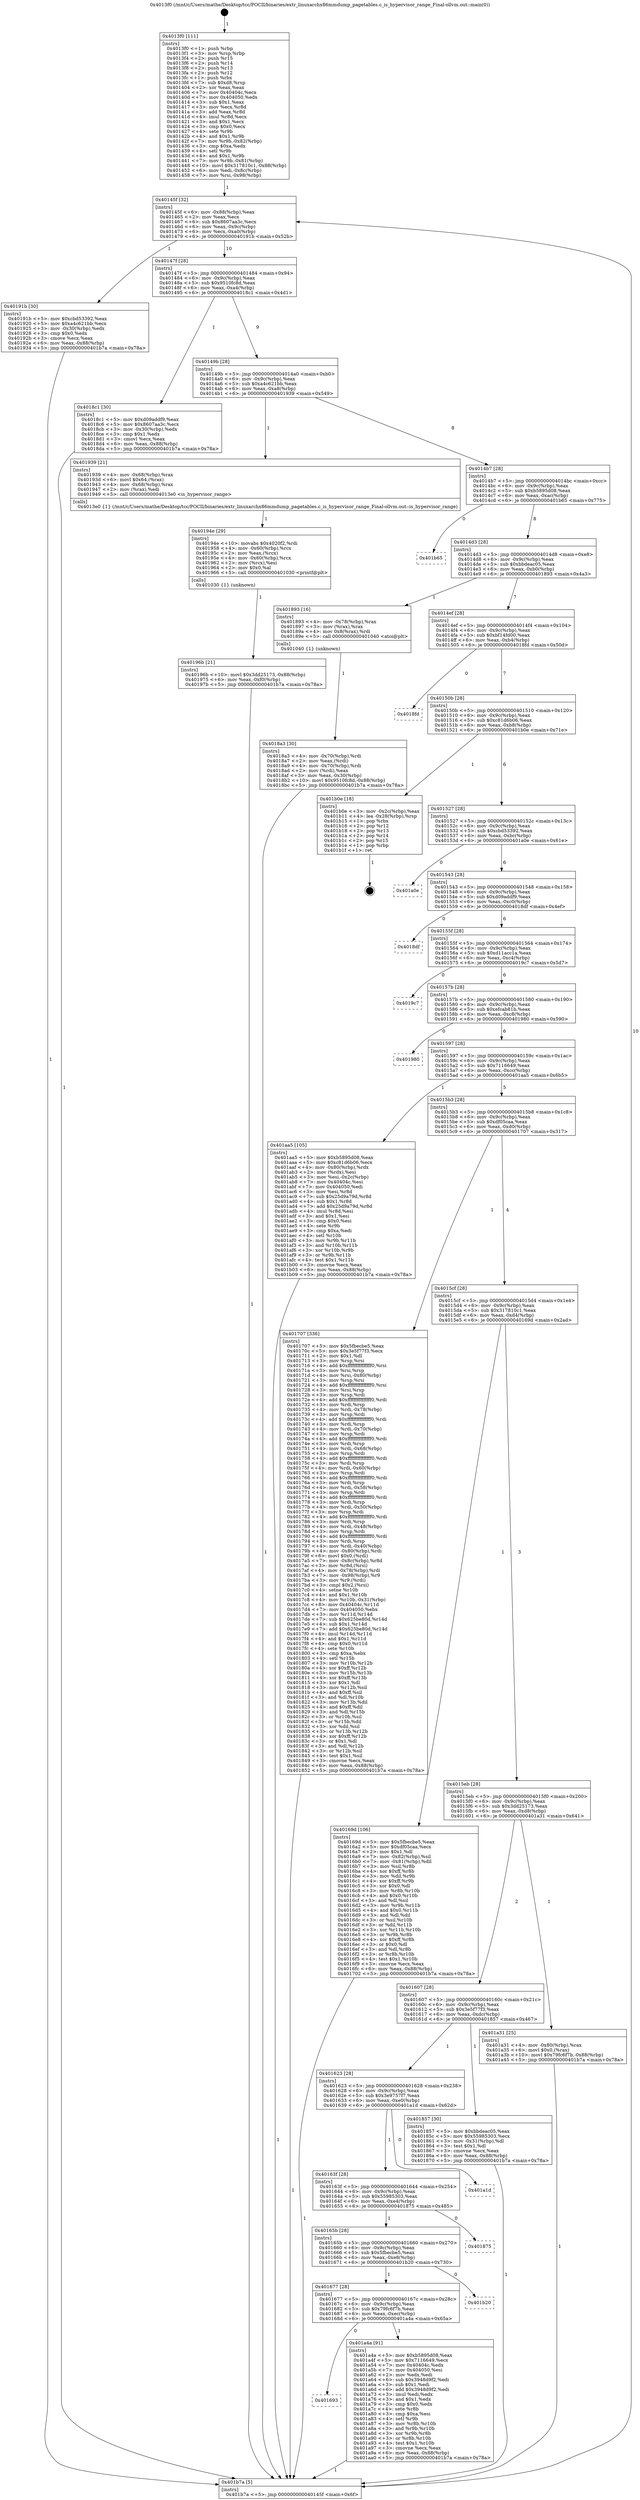digraph "0x4013f0" {
  label = "0x4013f0 (/mnt/c/Users/mathe/Desktop/tcc/POCII/binaries/extr_linuxarchx86mmdump_pagetables.c_is_hypervisor_range_Final-ollvm.out::main(0))"
  labelloc = "t"
  node[shape=record]

  Entry [label="",width=0.3,height=0.3,shape=circle,fillcolor=black,style=filled]
  "0x40145f" [label="{
     0x40145f [32]\l
     | [instrs]\l
     &nbsp;&nbsp;0x40145f \<+6\>: mov -0x88(%rbp),%eax\l
     &nbsp;&nbsp;0x401465 \<+2\>: mov %eax,%ecx\l
     &nbsp;&nbsp;0x401467 \<+6\>: sub $0x8607aa3c,%ecx\l
     &nbsp;&nbsp;0x40146d \<+6\>: mov %eax,-0x9c(%rbp)\l
     &nbsp;&nbsp;0x401473 \<+6\>: mov %ecx,-0xa0(%rbp)\l
     &nbsp;&nbsp;0x401479 \<+6\>: je 000000000040191b \<main+0x52b\>\l
  }"]
  "0x40191b" [label="{
     0x40191b [30]\l
     | [instrs]\l
     &nbsp;&nbsp;0x40191b \<+5\>: mov $0xcbd53392,%eax\l
     &nbsp;&nbsp;0x401920 \<+5\>: mov $0xa4c621bb,%ecx\l
     &nbsp;&nbsp;0x401925 \<+3\>: mov -0x30(%rbp),%edx\l
     &nbsp;&nbsp;0x401928 \<+3\>: cmp $0x0,%edx\l
     &nbsp;&nbsp;0x40192b \<+3\>: cmove %ecx,%eax\l
     &nbsp;&nbsp;0x40192e \<+6\>: mov %eax,-0x88(%rbp)\l
     &nbsp;&nbsp;0x401934 \<+5\>: jmp 0000000000401b7a \<main+0x78a\>\l
  }"]
  "0x40147f" [label="{
     0x40147f [28]\l
     | [instrs]\l
     &nbsp;&nbsp;0x40147f \<+5\>: jmp 0000000000401484 \<main+0x94\>\l
     &nbsp;&nbsp;0x401484 \<+6\>: mov -0x9c(%rbp),%eax\l
     &nbsp;&nbsp;0x40148a \<+5\>: sub $0x9510fc8d,%eax\l
     &nbsp;&nbsp;0x40148f \<+6\>: mov %eax,-0xa4(%rbp)\l
     &nbsp;&nbsp;0x401495 \<+6\>: je 00000000004018c1 \<main+0x4d1\>\l
  }"]
  Exit [label="",width=0.3,height=0.3,shape=circle,fillcolor=black,style=filled,peripheries=2]
  "0x4018c1" [label="{
     0x4018c1 [30]\l
     | [instrs]\l
     &nbsp;&nbsp;0x4018c1 \<+5\>: mov $0xd09addf9,%eax\l
     &nbsp;&nbsp;0x4018c6 \<+5\>: mov $0x8607aa3c,%ecx\l
     &nbsp;&nbsp;0x4018cb \<+3\>: mov -0x30(%rbp),%edx\l
     &nbsp;&nbsp;0x4018ce \<+3\>: cmp $0x1,%edx\l
     &nbsp;&nbsp;0x4018d1 \<+3\>: cmovl %ecx,%eax\l
     &nbsp;&nbsp;0x4018d4 \<+6\>: mov %eax,-0x88(%rbp)\l
     &nbsp;&nbsp;0x4018da \<+5\>: jmp 0000000000401b7a \<main+0x78a\>\l
  }"]
  "0x40149b" [label="{
     0x40149b [28]\l
     | [instrs]\l
     &nbsp;&nbsp;0x40149b \<+5\>: jmp 00000000004014a0 \<main+0xb0\>\l
     &nbsp;&nbsp;0x4014a0 \<+6\>: mov -0x9c(%rbp),%eax\l
     &nbsp;&nbsp;0x4014a6 \<+5\>: sub $0xa4c621bb,%eax\l
     &nbsp;&nbsp;0x4014ab \<+6\>: mov %eax,-0xa8(%rbp)\l
     &nbsp;&nbsp;0x4014b1 \<+6\>: je 0000000000401939 \<main+0x549\>\l
  }"]
  "0x401693" [label="{
     0x401693\l
  }", style=dashed]
  "0x401939" [label="{
     0x401939 [21]\l
     | [instrs]\l
     &nbsp;&nbsp;0x401939 \<+4\>: mov -0x68(%rbp),%rax\l
     &nbsp;&nbsp;0x40193d \<+6\>: movl $0x64,(%rax)\l
     &nbsp;&nbsp;0x401943 \<+4\>: mov -0x68(%rbp),%rax\l
     &nbsp;&nbsp;0x401947 \<+2\>: mov (%rax),%edi\l
     &nbsp;&nbsp;0x401949 \<+5\>: call 00000000004013e0 \<is_hypervisor_range\>\l
     | [calls]\l
     &nbsp;&nbsp;0x4013e0 \{1\} (/mnt/c/Users/mathe/Desktop/tcc/POCII/binaries/extr_linuxarchx86mmdump_pagetables.c_is_hypervisor_range_Final-ollvm.out::is_hypervisor_range)\l
  }"]
  "0x4014b7" [label="{
     0x4014b7 [28]\l
     | [instrs]\l
     &nbsp;&nbsp;0x4014b7 \<+5\>: jmp 00000000004014bc \<main+0xcc\>\l
     &nbsp;&nbsp;0x4014bc \<+6\>: mov -0x9c(%rbp),%eax\l
     &nbsp;&nbsp;0x4014c2 \<+5\>: sub $0xb5895d08,%eax\l
     &nbsp;&nbsp;0x4014c7 \<+6\>: mov %eax,-0xac(%rbp)\l
     &nbsp;&nbsp;0x4014cd \<+6\>: je 0000000000401b65 \<main+0x775\>\l
  }"]
  "0x401a4a" [label="{
     0x401a4a [91]\l
     | [instrs]\l
     &nbsp;&nbsp;0x401a4a \<+5\>: mov $0xb5895d08,%eax\l
     &nbsp;&nbsp;0x401a4f \<+5\>: mov $0x7116649,%ecx\l
     &nbsp;&nbsp;0x401a54 \<+7\>: mov 0x40404c,%edx\l
     &nbsp;&nbsp;0x401a5b \<+7\>: mov 0x404050,%esi\l
     &nbsp;&nbsp;0x401a62 \<+2\>: mov %edx,%edi\l
     &nbsp;&nbsp;0x401a64 \<+6\>: sub $0x3948d9f2,%edi\l
     &nbsp;&nbsp;0x401a6a \<+3\>: sub $0x1,%edi\l
     &nbsp;&nbsp;0x401a6d \<+6\>: add $0x3948d9f2,%edi\l
     &nbsp;&nbsp;0x401a73 \<+3\>: imul %edi,%edx\l
     &nbsp;&nbsp;0x401a76 \<+3\>: and $0x1,%edx\l
     &nbsp;&nbsp;0x401a79 \<+3\>: cmp $0x0,%edx\l
     &nbsp;&nbsp;0x401a7c \<+4\>: sete %r8b\l
     &nbsp;&nbsp;0x401a80 \<+3\>: cmp $0xa,%esi\l
     &nbsp;&nbsp;0x401a83 \<+4\>: setl %r9b\l
     &nbsp;&nbsp;0x401a87 \<+3\>: mov %r8b,%r10b\l
     &nbsp;&nbsp;0x401a8a \<+3\>: and %r9b,%r10b\l
     &nbsp;&nbsp;0x401a8d \<+3\>: xor %r9b,%r8b\l
     &nbsp;&nbsp;0x401a90 \<+3\>: or %r8b,%r10b\l
     &nbsp;&nbsp;0x401a93 \<+4\>: test $0x1,%r10b\l
     &nbsp;&nbsp;0x401a97 \<+3\>: cmovne %ecx,%eax\l
     &nbsp;&nbsp;0x401a9a \<+6\>: mov %eax,-0x88(%rbp)\l
     &nbsp;&nbsp;0x401aa0 \<+5\>: jmp 0000000000401b7a \<main+0x78a\>\l
  }"]
  "0x401b65" [label="{
     0x401b65\l
  }", style=dashed]
  "0x4014d3" [label="{
     0x4014d3 [28]\l
     | [instrs]\l
     &nbsp;&nbsp;0x4014d3 \<+5\>: jmp 00000000004014d8 \<main+0xe8\>\l
     &nbsp;&nbsp;0x4014d8 \<+6\>: mov -0x9c(%rbp),%eax\l
     &nbsp;&nbsp;0x4014de \<+5\>: sub $0xbbdeac05,%eax\l
     &nbsp;&nbsp;0x4014e3 \<+6\>: mov %eax,-0xb0(%rbp)\l
     &nbsp;&nbsp;0x4014e9 \<+6\>: je 0000000000401893 \<main+0x4a3\>\l
  }"]
  "0x401677" [label="{
     0x401677 [28]\l
     | [instrs]\l
     &nbsp;&nbsp;0x401677 \<+5\>: jmp 000000000040167c \<main+0x28c\>\l
     &nbsp;&nbsp;0x40167c \<+6\>: mov -0x9c(%rbp),%eax\l
     &nbsp;&nbsp;0x401682 \<+5\>: sub $0x79fc6f7b,%eax\l
     &nbsp;&nbsp;0x401687 \<+6\>: mov %eax,-0xec(%rbp)\l
     &nbsp;&nbsp;0x40168d \<+6\>: je 0000000000401a4a \<main+0x65a\>\l
  }"]
  "0x401893" [label="{
     0x401893 [16]\l
     | [instrs]\l
     &nbsp;&nbsp;0x401893 \<+4\>: mov -0x78(%rbp),%rax\l
     &nbsp;&nbsp;0x401897 \<+3\>: mov (%rax),%rax\l
     &nbsp;&nbsp;0x40189a \<+4\>: mov 0x8(%rax),%rdi\l
     &nbsp;&nbsp;0x40189e \<+5\>: call 0000000000401040 \<atoi@plt\>\l
     | [calls]\l
     &nbsp;&nbsp;0x401040 \{1\} (unknown)\l
  }"]
  "0x4014ef" [label="{
     0x4014ef [28]\l
     | [instrs]\l
     &nbsp;&nbsp;0x4014ef \<+5\>: jmp 00000000004014f4 \<main+0x104\>\l
     &nbsp;&nbsp;0x4014f4 \<+6\>: mov -0x9c(%rbp),%eax\l
     &nbsp;&nbsp;0x4014fa \<+5\>: sub $0xbf14fd00,%eax\l
     &nbsp;&nbsp;0x4014ff \<+6\>: mov %eax,-0xb4(%rbp)\l
     &nbsp;&nbsp;0x401505 \<+6\>: je 00000000004018fd \<main+0x50d\>\l
  }"]
  "0x401b20" [label="{
     0x401b20\l
  }", style=dashed]
  "0x4018fd" [label="{
     0x4018fd\l
  }", style=dashed]
  "0x40150b" [label="{
     0x40150b [28]\l
     | [instrs]\l
     &nbsp;&nbsp;0x40150b \<+5\>: jmp 0000000000401510 \<main+0x120\>\l
     &nbsp;&nbsp;0x401510 \<+6\>: mov -0x9c(%rbp),%eax\l
     &nbsp;&nbsp;0x401516 \<+5\>: sub $0xc81d6b06,%eax\l
     &nbsp;&nbsp;0x40151b \<+6\>: mov %eax,-0xb8(%rbp)\l
     &nbsp;&nbsp;0x401521 \<+6\>: je 0000000000401b0e \<main+0x71e\>\l
  }"]
  "0x40165b" [label="{
     0x40165b [28]\l
     | [instrs]\l
     &nbsp;&nbsp;0x40165b \<+5\>: jmp 0000000000401660 \<main+0x270\>\l
     &nbsp;&nbsp;0x401660 \<+6\>: mov -0x9c(%rbp),%eax\l
     &nbsp;&nbsp;0x401666 \<+5\>: sub $0x5fbecbe5,%eax\l
     &nbsp;&nbsp;0x40166b \<+6\>: mov %eax,-0xe8(%rbp)\l
     &nbsp;&nbsp;0x401671 \<+6\>: je 0000000000401b20 \<main+0x730\>\l
  }"]
  "0x401b0e" [label="{
     0x401b0e [18]\l
     | [instrs]\l
     &nbsp;&nbsp;0x401b0e \<+3\>: mov -0x2c(%rbp),%eax\l
     &nbsp;&nbsp;0x401b11 \<+4\>: lea -0x28(%rbp),%rsp\l
     &nbsp;&nbsp;0x401b15 \<+1\>: pop %rbx\l
     &nbsp;&nbsp;0x401b16 \<+2\>: pop %r12\l
     &nbsp;&nbsp;0x401b18 \<+2\>: pop %r13\l
     &nbsp;&nbsp;0x401b1a \<+2\>: pop %r14\l
     &nbsp;&nbsp;0x401b1c \<+2\>: pop %r15\l
     &nbsp;&nbsp;0x401b1e \<+1\>: pop %rbp\l
     &nbsp;&nbsp;0x401b1f \<+1\>: ret\l
  }"]
  "0x401527" [label="{
     0x401527 [28]\l
     | [instrs]\l
     &nbsp;&nbsp;0x401527 \<+5\>: jmp 000000000040152c \<main+0x13c\>\l
     &nbsp;&nbsp;0x40152c \<+6\>: mov -0x9c(%rbp),%eax\l
     &nbsp;&nbsp;0x401532 \<+5\>: sub $0xcbd53392,%eax\l
     &nbsp;&nbsp;0x401537 \<+6\>: mov %eax,-0xbc(%rbp)\l
     &nbsp;&nbsp;0x40153d \<+6\>: je 0000000000401a0e \<main+0x61e\>\l
  }"]
  "0x401875" [label="{
     0x401875\l
  }", style=dashed]
  "0x401a0e" [label="{
     0x401a0e\l
  }", style=dashed]
  "0x401543" [label="{
     0x401543 [28]\l
     | [instrs]\l
     &nbsp;&nbsp;0x401543 \<+5\>: jmp 0000000000401548 \<main+0x158\>\l
     &nbsp;&nbsp;0x401548 \<+6\>: mov -0x9c(%rbp),%eax\l
     &nbsp;&nbsp;0x40154e \<+5\>: sub $0xd09addf9,%eax\l
     &nbsp;&nbsp;0x401553 \<+6\>: mov %eax,-0xc0(%rbp)\l
     &nbsp;&nbsp;0x401559 \<+6\>: je 00000000004018df \<main+0x4ef\>\l
  }"]
  "0x40163f" [label="{
     0x40163f [28]\l
     | [instrs]\l
     &nbsp;&nbsp;0x40163f \<+5\>: jmp 0000000000401644 \<main+0x254\>\l
     &nbsp;&nbsp;0x401644 \<+6\>: mov -0x9c(%rbp),%eax\l
     &nbsp;&nbsp;0x40164a \<+5\>: sub $0x55985303,%eax\l
     &nbsp;&nbsp;0x40164f \<+6\>: mov %eax,-0xe4(%rbp)\l
     &nbsp;&nbsp;0x401655 \<+6\>: je 0000000000401875 \<main+0x485\>\l
  }"]
  "0x4018df" [label="{
     0x4018df\l
  }", style=dashed]
  "0x40155f" [label="{
     0x40155f [28]\l
     | [instrs]\l
     &nbsp;&nbsp;0x40155f \<+5\>: jmp 0000000000401564 \<main+0x174\>\l
     &nbsp;&nbsp;0x401564 \<+6\>: mov -0x9c(%rbp),%eax\l
     &nbsp;&nbsp;0x40156a \<+5\>: sub $0xd11acc1a,%eax\l
     &nbsp;&nbsp;0x40156f \<+6\>: mov %eax,-0xc4(%rbp)\l
     &nbsp;&nbsp;0x401575 \<+6\>: je 00000000004019c7 \<main+0x5d7\>\l
  }"]
  "0x401a1d" [label="{
     0x401a1d\l
  }", style=dashed]
  "0x4019c7" [label="{
     0x4019c7\l
  }", style=dashed]
  "0x40157b" [label="{
     0x40157b [28]\l
     | [instrs]\l
     &nbsp;&nbsp;0x40157b \<+5\>: jmp 0000000000401580 \<main+0x190\>\l
     &nbsp;&nbsp;0x401580 \<+6\>: mov -0x9c(%rbp),%eax\l
     &nbsp;&nbsp;0x401586 \<+5\>: sub $0xefcab81b,%eax\l
     &nbsp;&nbsp;0x40158b \<+6\>: mov %eax,-0xc8(%rbp)\l
     &nbsp;&nbsp;0x401591 \<+6\>: je 0000000000401980 \<main+0x590\>\l
  }"]
  "0x40196b" [label="{
     0x40196b [21]\l
     | [instrs]\l
     &nbsp;&nbsp;0x40196b \<+10\>: movl $0x3dd25173,-0x88(%rbp)\l
     &nbsp;&nbsp;0x401975 \<+6\>: mov %eax,-0xf0(%rbp)\l
     &nbsp;&nbsp;0x40197b \<+5\>: jmp 0000000000401b7a \<main+0x78a\>\l
  }"]
  "0x401980" [label="{
     0x401980\l
  }", style=dashed]
  "0x401597" [label="{
     0x401597 [28]\l
     | [instrs]\l
     &nbsp;&nbsp;0x401597 \<+5\>: jmp 000000000040159c \<main+0x1ac\>\l
     &nbsp;&nbsp;0x40159c \<+6\>: mov -0x9c(%rbp),%eax\l
     &nbsp;&nbsp;0x4015a2 \<+5\>: sub $0x7116649,%eax\l
     &nbsp;&nbsp;0x4015a7 \<+6\>: mov %eax,-0xcc(%rbp)\l
     &nbsp;&nbsp;0x4015ad \<+6\>: je 0000000000401aa5 \<main+0x6b5\>\l
  }"]
  "0x40194e" [label="{
     0x40194e [29]\l
     | [instrs]\l
     &nbsp;&nbsp;0x40194e \<+10\>: movabs $0x4020f2,%rdi\l
     &nbsp;&nbsp;0x401958 \<+4\>: mov -0x60(%rbp),%rcx\l
     &nbsp;&nbsp;0x40195c \<+2\>: mov %eax,(%rcx)\l
     &nbsp;&nbsp;0x40195e \<+4\>: mov -0x60(%rbp),%rcx\l
     &nbsp;&nbsp;0x401962 \<+2\>: mov (%rcx),%esi\l
     &nbsp;&nbsp;0x401964 \<+2\>: mov $0x0,%al\l
     &nbsp;&nbsp;0x401966 \<+5\>: call 0000000000401030 \<printf@plt\>\l
     | [calls]\l
     &nbsp;&nbsp;0x401030 \{1\} (unknown)\l
  }"]
  "0x401aa5" [label="{
     0x401aa5 [105]\l
     | [instrs]\l
     &nbsp;&nbsp;0x401aa5 \<+5\>: mov $0xb5895d08,%eax\l
     &nbsp;&nbsp;0x401aaa \<+5\>: mov $0xc81d6b06,%ecx\l
     &nbsp;&nbsp;0x401aaf \<+4\>: mov -0x80(%rbp),%rdx\l
     &nbsp;&nbsp;0x401ab3 \<+2\>: mov (%rdx),%esi\l
     &nbsp;&nbsp;0x401ab5 \<+3\>: mov %esi,-0x2c(%rbp)\l
     &nbsp;&nbsp;0x401ab8 \<+7\>: mov 0x40404c,%esi\l
     &nbsp;&nbsp;0x401abf \<+7\>: mov 0x404050,%edi\l
     &nbsp;&nbsp;0x401ac6 \<+3\>: mov %esi,%r8d\l
     &nbsp;&nbsp;0x401ac9 \<+7\>: sub $0x25d9a79d,%r8d\l
     &nbsp;&nbsp;0x401ad0 \<+4\>: sub $0x1,%r8d\l
     &nbsp;&nbsp;0x401ad4 \<+7\>: add $0x25d9a79d,%r8d\l
     &nbsp;&nbsp;0x401adb \<+4\>: imul %r8d,%esi\l
     &nbsp;&nbsp;0x401adf \<+3\>: and $0x1,%esi\l
     &nbsp;&nbsp;0x401ae2 \<+3\>: cmp $0x0,%esi\l
     &nbsp;&nbsp;0x401ae5 \<+4\>: sete %r9b\l
     &nbsp;&nbsp;0x401ae9 \<+3\>: cmp $0xa,%edi\l
     &nbsp;&nbsp;0x401aec \<+4\>: setl %r10b\l
     &nbsp;&nbsp;0x401af0 \<+3\>: mov %r9b,%r11b\l
     &nbsp;&nbsp;0x401af3 \<+3\>: and %r10b,%r11b\l
     &nbsp;&nbsp;0x401af6 \<+3\>: xor %r10b,%r9b\l
     &nbsp;&nbsp;0x401af9 \<+3\>: or %r9b,%r11b\l
     &nbsp;&nbsp;0x401afc \<+4\>: test $0x1,%r11b\l
     &nbsp;&nbsp;0x401b00 \<+3\>: cmovne %ecx,%eax\l
     &nbsp;&nbsp;0x401b03 \<+6\>: mov %eax,-0x88(%rbp)\l
     &nbsp;&nbsp;0x401b09 \<+5\>: jmp 0000000000401b7a \<main+0x78a\>\l
  }"]
  "0x4015b3" [label="{
     0x4015b3 [28]\l
     | [instrs]\l
     &nbsp;&nbsp;0x4015b3 \<+5\>: jmp 00000000004015b8 \<main+0x1c8\>\l
     &nbsp;&nbsp;0x4015b8 \<+6\>: mov -0x9c(%rbp),%eax\l
     &nbsp;&nbsp;0x4015be \<+5\>: sub $0xdf05caa,%eax\l
     &nbsp;&nbsp;0x4015c3 \<+6\>: mov %eax,-0xd0(%rbp)\l
     &nbsp;&nbsp;0x4015c9 \<+6\>: je 0000000000401707 \<main+0x317\>\l
  }"]
  "0x4018a3" [label="{
     0x4018a3 [30]\l
     | [instrs]\l
     &nbsp;&nbsp;0x4018a3 \<+4\>: mov -0x70(%rbp),%rdi\l
     &nbsp;&nbsp;0x4018a7 \<+2\>: mov %eax,(%rdi)\l
     &nbsp;&nbsp;0x4018a9 \<+4\>: mov -0x70(%rbp),%rdi\l
     &nbsp;&nbsp;0x4018ad \<+2\>: mov (%rdi),%eax\l
     &nbsp;&nbsp;0x4018af \<+3\>: mov %eax,-0x30(%rbp)\l
     &nbsp;&nbsp;0x4018b2 \<+10\>: movl $0x9510fc8d,-0x88(%rbp)\l
     &nbsp;&nbsp;0x4018bc \<+5\>: jmp 0000000000401b7a \<main+0x78a\>\l
  }"]
  "0x401707" [label="{
     0x401707 [336]\l
     | [instrs]\l
     &nbsp;&nbsp;0x401707 \<+5\>: mov $0x5fbecbe5,%eax\l
     &nbsp;&nbsp;0x40170c \<+5\>: mov $0x3e5f77f3,%ecx\l
     &nbsp;&nbsp;0x401711 \<+2\>: mov $0x1,%dl\l
     &nbsp;&nbsp;0x401713 \<+3\>: mov %rsp,%rsi\l
     &nbsp;&nbsp;0x401716 \<+4\>: add $0xfffffffffffffff0,%rsi\l
     &nbsp;&nbsp;0x40171a \<+3\>: mov %rsi,%rsp\l
     &nbsp;&nbsp;0x40171d \<+4\>: mov %rsi,-0x80(%rbp)\l
     &nbsp;&nbsp;0x401721 \<+3\>: mov %rsp,%rsi\l
     &nbsp;&nbsp;0x401724 \<+4\>: add $0xfffffffffffffff0,%rsi\l
     &nbsp;&nbsp;0x401728 \<+3\>: mov %rsi,%rsp\l
     &nbsp;&nbsp;0x40172b \<+3\>: mov %rsp,%rdi\l
     &nbsp;&nbsp;0x40172e \<+4\>: add $0xfffffffffffffff0,%rdi\l
     &nbsp;&nbsp;0x401732 \<+3\>: mov %rdi,%rsp\l
     &nbsp;&nbsp;0x401735 \<+4\>: mov %rdi,-0x78(%rbp)\l
     &nbsp;&nbsp;0x401739 \<+3\>: mov %rsp,%rdi\l
     &nbsp;&nbsp;0x40173c \<+4\>: add $0xfffffffffffffff0,%rdi\l
     &nbsp;&nbsp;0x401740 \<+3\>: mov %rdi,%rsp\l
     &nbsp;&nbsp;0x401743 \<+4\>: mov %rdi,-0x70(%rbp)\l
     &nbsp;&nbsp;0x401747 \<+3\>: mov %rsp,%rdi\l
     &nbsp;&nbsp;0x40174a \<+4\>: add $0xfffffffffffffff0,%rdi\l
     &nbsp;&nbsp;0x40174e \<+3\>: mov %rdi,%rsp\l
     &nbsp;&nbsp;0x401751 \<+4\>: mov %rdi,-0x68(%rbp)\l
     &nbsp;&nbsp;0x401755 \<+3\>: mov %rsp,%rdi\l
     &nbsp;&nbsp;0x401758 \<+4\>: add $0xfffffffffffffff0,%rdi\l
     &nbsp;&nbsp;0x40175c \<+3\>: mov %rdi,%rsp\l
     &nbsp;&nbsp;0x40175f \<+4\>: mov %rdi,-0x60(%rbp)\l
     &nbsp;&nbsp;0x401763 \<+3\>: mov %rsp,%rdi\l
     &nbsp;&nbsp;0x401766 \<+4\>: add $0xfffffffffffffff0,%rdi\l
     &nbsp;&nbsp;0x40176a \<+3\>: mov %rdi,%rsp\l
     &nbsp;&nbsp;0x40176d \<+4\>: mov %rdi,-0x58(%rbp)\l
     &nbsp;&nbsp;0x401771 \<+3\>: mov %rsp,%rdi\l
     &nbsp;&nbsp;0x401774 \<+4\>: add $0xfffffffffffffff0,%rdi\l
     &nbsp;&nbsp;0x401778 \<+3\>: mov %rdi,%rsp\l
     &nbsp;&nbsp;0x40177b \<+4\>: mov %rdi,-0x50(%rbp)\l
     &nbsp;&nbsp;0x40177f \<+3\>: mov %rsp,%rdi\l
     &nbsp;&nbsp;0x401782 \<+4\>: add $0xfffffffffffffff0,%rdi\l
     &nbsp;&nbsp;0x401786 \<+3\>: mov %rdi,%rsp\l
     &nbsp;&nbsp;0x401789 \<+4\>: mov %rdi,-0x48(%rbp)\l
     &nbsp;&nbsp;0x40178d \<+3\>: mov %rsp,%rdi\l
     &nbsp;&nbsp;0x401790 \<+4\>: add $0xfffffffffffffff0,%rdi\l
     &nbsp;&nbsp;0x401794 \<+3\>: mov %rdi,%rsp\l
     &nbsp;&nbsp;0x401797 \<+4\>: mov %rdi,-0x40(%rbp)\l
     &nbsp;&nbsp;0x40179b \<+4\>: mov -0x80(%rbp),%rdi\l
     &nbsp;&nbsp;0x40179f \<+6\>: movl $0x0,(%rdi)\l
     &nbsp;&nbsp;0x4017a5 \<+7\>: mov -0x8c(%rbp),%r8d\l
     &nbsp;&nbsp;0x4017ac \<+3\>: mov %r8d,(%rsi)\l
     &nbsp;&nbsp;0x4017af \<+4\>: mov -0x78(%rbp),%rdi\l
     &nbsp;&nbsp;0x4017b3 \<+7\>: mov -0x98(%rbp),%r9\l
     &nbsp;&nbsp;0x4017ba \<+3\>: mov %r9,(%rdi)\l
     &nbsp;&nbsp;0x4017bd \<+3\>: cmpl $0x2,(%rsi)\l
     &nbsp;&nbsp;0x4017c0 \<+4\>: setne %r10b\l
     &nbsp;&nbsp;0x4017c4 \<+4\>: and $0x1,%r10b\l
     &nbsp;&nbsp;0x4017c8 \<+4\>: mov %r10b,-0x31(%rbp)\l
     &nbsp;&nbsp;0x4017cc \<+8\>: mov 0x40404c,%r11d\l
     &nbsp;&nbsp;0x4017d4 \<+7\>: mov 0x404050,%ebx\l
     &nbsp;&nbsp;0x4017db \<+3\>: mov %r11d,%r14d\l
     &nbsp;&nbsp;0x4017de \<+7\>: sub $0x625be80d,%r14d\l
     &nbsp;&nbsp;0x4017e5 \<+4\>: sub $0x1,%r14d\l
     &nbsp;&nbsp;0x4017e9 \<+7\>: add $0x625be80d,%r14d\l
     &nbsp;&nbsp;0x4017f0 \<+4\>: imul %r14d,%r11d\l
     &nbsp;&nbsp;0x4017f4 \<+4\>: and $0x1,%r11d\l
     &nbsp;&nbsp;0x4017f8 \<+4\>: cmp $0x0,%r11d\l
     &nbsp;&nbsp;0x4017fc \<+4\>: sete %r10b\l
     &nbsp;&nbsp;0x401800 \<+3\>: cmp $0xa,%ebx\l
     &nbsp;&nbsp;0x401803 \<+4\>: setl %r15b\l
     &nbsp;&nbsp;0x401807 \<+3\>: mov %r10b,%r12b\l
     &nbsp;&nbsp;0x40180a \<+4\>: xor $0xff,%r12b\l
     &nbsp;&nbsp;0x40180e \<+3\>: mov %r15b,%r13b\l
     &nbsp;&nbsp;0x401811 \<+4\>: xor $0xff,%r13b\l
     &nbsp;&nbsp;0x401815 \<+3\>: xor $0x1,%dl\l
     &nbsp;&nbsp;0x401818 \<+3\>: mov %r12b,%sil\l
     &nbsp;&nbsp;0x40181b \<+4\>: and $0xff,%sil\l
     &nbsp;&nbsp;0x40181f \<+3\>: and %dl,%r10b\l
     &nbsp;&nbsp;0x401822 \<+3\>: mov %r13b,%dil\l
     &nbsp;&nbsp;0x401825 \<+4\>: and $0xff,%dil\l
     &nbsp;&nbsp;0x401829 \<+3\>: and %dl,%r15b\l
     &nbsp;&nbsp;0x40182c \<+3\>: or %r10b,%sil\l
     &nbsp;&nbsp;0x40182f \<+3\>: or %r15b,%dil\l
     &nbsp;&nbsp;0x401832 \<+3\>: xor %dil,%sil\l
     &nbsp;&nbsp;0x401835 \<+3\>: or %r13b,%r12b\l
     &nbsp;&nbsp;0x401838 \<+4\>: xor $0xff,%r12b\l
     &nbsp;&nbsp;0x40183c \<+3\>: or $0x1,%dl\l
     &nbsp;&nbsp;0x40183f \<+3\>: and %dl,%r12b\l
     &nbsp;&nbsp;0x401842 \<+3\>: or %r12b,%sil\l
     &nbsp;&nbsp;0x401845 \<+4\>: test $0x1,%sil\l
     &nbsp;&nbsp;0x401849 \<+3\>: cmovne %ecx,%eax\l
     &nbsp;&nbsp;0x40184c \<+6\>: mov %eax,-0x88(%rbp)\l
     &nbsp;&nbsp;0x401852 \<+5\>: jmp 0000000000401b7a \<main+0x78a\>\l
  }"]
  "0x4015cf" [label="{
     0x4015cf [28]\l
     | [instrs]\l
     &nbsp;&nbsp;0x4015cf \<+5\>: jmp 00000000004015d4 \<main+0x1e4\>\l
     &nbsp;&nbsp;0x4015d4 \<+6\>: mov -0x9c(%rbp),%eax\l
     &nbsp;&nbsp;0x4015da \<+5\>: sub $0x317810c1,%eax\l
     &nbsp;&nbsp;0x4015df \<+6\>: mov %eax,-0xd4(%rbp)\l
     &nbsp;&nbsp;0x4015e5 \<+6\>: je 000000000040169d \<main+0x2ad\>\l
  }"]
  "0x401623" [label="{
     0x401623 [28]\l
     | [instrs]\l
     &nbsp;&nbsp;0x401623 \<+5\>: jmp 0000000000401628 \<main+0x238\>\l
     &nbsp;&nbsp;0x401628 \<+6\>: mov -0x9c(%rbp),%eax\l
     &nbsp;&nbsp;0x40162e \<+5\>: sub $0x3e9757f7,%eax\l
     &nbsp;&nbsp;0x401633 \<+6\>: mov %eax,-0xe0(%rbp)\l
     &nbsp;&nbsp;0x401639 \<+6\>: je 0000000000401a1d \<main+0x62d\>\l
  }"]
  "0x40169d" [label="{
     0x40169d [106]\l
     | [instrs]\l
     &nbsp;&nbsp;0x40169d \<+5\>: mov $0x5fbecbe5,%eax\l
     &nbsp;&nbsp;0x4016a2 \<+5\>: mov $0xdf05caa,%ecx\l
     &nbsp;&nbsp;0x4016a7 \<+2\>: mov $0x1,%dl\l
     &nbsp;&nbsp;0x4016a9 \<+7\>: mov -0x82(%rbp),%sil\l
     &nbsp;&nbsp;0x4016b0 \<+7\>: mov -0x81(%rbp),%dil\l
     &nbsp;&nbsp;0x4016b7 \<+3\>: mov %sil,%r8b\l
     &nbsp;&nbsp;0x4016ba \<+4\>: xor $0xff,%r8b\l
     &nbsp;&nbsp;0x4016be \<+3\>: mov %dil,%r9b\l
     &nbsp;&nbsp;0x4016c1 \<+4\>: xor $0xff,%r9b\l
     &nbsp;&nbsp;0x4016c5 \<+3\>: xor $0x0,%dl\l
     &nbsp;&nbsp;0x4016c8 \<+3\>: mov %r8b,%r10b\l
     &nbsp;&nbsp;0x4016cb \<+4\>: and $0x0,%r10b\l
     &nbsp;&nbsp;0x4016cf \<+3\>: and %dl,%sil\l
     &nbsp;&nbsp;0x4016d2 \<+3\>: mov %r9b,%r11b\l
     &nbsp;&nbsp;0x4016d5 \<+4\>: and $0x0,%r11b\l
     &nbsp;&nbsp;0x4016d9 \<+3\>: and %dl,%dil\l
     &nbsp;&nbsp;0x4016dc \<+3\>: or %sil,%r10b\l
     &nbsp;&nbsp;0x4016df \<+3\>: or %dil,%r11b\l
     &nbsp;&nbsp;0x4016e2 \<+3\>: xor %r11b,%r10b\l
     &nbsp;&nbsp;0x4016e5 \<+3\>: or %r9b,%r8b\l
     &nbsp;&nbsp;0x4016e8 \<+4\>: xor $0xff,%r8b\l
     &nbsp;&nbsp;0x4016ec \<+3\>: or $0x0,%dl\l
     &nbsp;&nbsp;0x4016ef \<+3\>: and %dl,%r8b\l
     &nbsp;&nbsp;0x4016f2 \<+3\>: or %r8b,%r10b\l
     &nbsp;&nbsp;0x4016f5 \<+4\>: test $0x1,%r10b\l
     &nbsp;&nbsp;0x4016f9 \<+3\>: cmovne %ecx,%eax\l
     &nbsp;&nbsp;0x4016fc \<+6\>: mov %eax,-0x88(%rbp)\l
     &nbsp;&nbsp;0x401702 \<+5\>: jmp 0000000000401b7a \<main+0x78a\>\l
  }"]
  "0x4015eb" [label="{
     0x4015eb [28]\l
     | [instrs]\l
     &nbsp;&nbsp;0x4015eb \<+5\>: jmp 00000000004015f0 \<main+0x200\>\l
     &nbsp;&nbsp;0x4015f0 \<+6\>: mov -0x9c(%rbp),%eax\l
     &nbsp;&nbsp;0x4015f6 \<+5\>: sub $0x3dd25173,%eax\l
     &nbsp;&nbsp;0x4015fb \<+6\>: mov %eax,-0xd8(%rbp)\l
     &nbsp;&nbsp;0x401601 \<+6\>: je 0000000000401a31 \<main+0x641\>\l
  }"]
  "0x401b7a" [label="{
     0x401b7a [5]\l
     | [instrs]\l
     &nbsp;&nbsp;0x401b7a \<+5\>: jmp 000000000040145f \<main+0x6f\>\l
  }"]
  "0x4013f0" [label="{
     0x4013f0 [111]\l
     | [instrs]\l
     &nbsp;&nbsp;0x4013f0 \<+1\>: push %rbp\l
     &nbsp;&nbsp;0x4013f1 \<+3\>: mov %rsp,%rbp\l
     &nbsp;&nbsp;0x4013f4 \<+2\>: push %r15\l
     &nbsp;&nbsp;0x4013f6 \<+2\>: push %r14\l
     &nbsp;&nbsp;0x4013f8 \<+2\>: push %r13\l
     &nbsp;&nbsp;0x4013fa \<+2\>: push %r12\l
     &nbsp;&nbsp;0x4013fc \<+1\>: push %rbx\l
     &nbsp;&nbsp;0x4013fd \<+7\>: sub $0xd8,%rsp\l
     &nbsp;&nbsp;0x401404 \<+2\>: xor %eax,%eax\l
     &nbsp;&nbsp;0x401406 \<+7\>: mov 0x40404c,%ecx\l
     &nbsp;&nbsp;0x40140d \<+7\>: mov 0x404050,%edx\l
     &nbsp;&nbsp;0x401414 \<+3\>: sub $0x1,%eax\l
     &nbsp;&nbsp;0x401417 \<+3\>: mov %ecx,%r8d\l
     &nbsp;&nbsp;0x40141a \<+3\>: add %eax,%r8d\l
     &nbsp;&nbsp;0x40141d \<+4\>: imul %r8d,%ecx\l
     &nbsp;&nbsp;0x401421 \<+3\>: and $0x1,%ecx\l
     &nbsp;&nbsp;0x401424 \<+3\>: cmp $0x0,%ecx\l
     &nbsp;&nbsp;0x401427 \<+4\>: sete %r9b\l
     &nbsp;&nbsp;0x40142b \<+4\>: and $0x1,%r9b\l
     &nbsp;&nbsp;0x40142f \<+7\>: mov %r9b,-0x82(%rbp)\l
     &nbsp;&nbsp;0x401436 \<+3\>: cmp $0xa,%edx\l
     &nbsp;&nbsp;0x401439 \<+4\>: setl %r9b\l
     &nbsp;&nbsp;0x40143d \<+4\>: and $0x1,%r9b\l
     &nbsp;&nbsp;0x401441 \<+7\>: mov %r9b,-0x81(%rbp)\l
     &nbsp;&nbsp;0x401448 \<+10\>: movl $0x317810c1,-0x88(%rbp)\l
     &nbsp;&nbsp;0x401452 \<+6\>: mov %edi,-0x8c(%rbp)\l
     &nbsp;&nbsp;0x401458 \<+7\>: mov %rsi,-0x98(%rbp)\l
  }"]
  "0x401857" [label="{
     0x401857 [30]\l
     | [instrs]\l
     &nbsp;&nbsp;0x401857 \<+5\>: mov $0xbbdeac05,%eax\l
     &nbsp;&nbsp;0x40185c \<+5\>: mov $0x55985303,%ecx\l
     &nbsp;&nbsp;0x401861 \<+3\>: mov -0x31(%rbp),%dl\l
     &nbsp;&nbsp;0x401864 \<+3\>: test $0x1,%dl\l
     &nbsp;&nbsp;0x401867 \<+3\>: cmovne %ecx,%eax\l
     &nbsp;&nbsp;0x40186a \<+6\>: mov %eax,-0x88(%rbp)\l
     &nbsp;&nbsp;0x401870 \<+5\>: jmp 0000000000401b7a \<main+0x78a\>\l
  }"]
  "0x401607" [label="{
     0x401607 [28]\l
     | [instrs]\l
     &nbsp;&nbsp;0x401607 \<+5\>: jmp 000000000040160c \<main+0x21c\>\l
     &nbsp;&nbsp;0x40160c \<+6\>: mov -0x9c(%rbp),%eax\l
     &nbsp;&nbsp;0x401612 \<+5\>: sub $0x3e5f77f3,%eax\l
     &nbsp;&nbsp;0x401617 \<+6\>: mov %eax,-0xdc(%rbp)\l
     &nbsp;&nbsp;0x40161d \<+6\>: je 0000000000401857 \<main+0x467\>\l
  }"]
  "0x401a31" [label="{
     0x401a31 [25]\l
     | [instrs]\l
     &nbsp;&nbsp;0x401a31 \<+4\>: mov -0x80(%rbp),%rax\l
     &nbsp;&nbsp;0x401a35 \<+6\>: movl $0x0,(%rax)\l
     &nbsp;&nbsp;0x401a3b \<+10\>: movl $0x79fc6f7b,-0x88(%rbp)\l
     &nbsp;&nbsp;0x401a45 \<+5\>: jmp 0000000000401b7a \<main+0x78a\>\l
  }"]
  Entry -> "0x4013f0" [label=" 1"]
  "0x40145f" -> "0x40191b" [label=" 1"]
  "0x40145f" -> "0x40147f" [label=" 10"]
  "0x401b0e" -> Exit [label=" 1"]
  "0x40147f" -> "0x4018c1" [label=" 1"]
  "0x40147f" -> "0x40149b" [label=" 9"]
  "0x401aa5" -> "0x401b7a" [label=" 1"]
  "0x40149b" -> "0x401939" [label=" 1"]
  "0x40149b" -> "0x4014b7" [label=" 8"]
  "0x401a4a" -> "0x401b7a" [label=" 1"]
  "0x4014b7" -> "0x401b65" [label=" 0"]
  "0x4014b7" -> "0x4014d3" [label=" 8"]
  "0x401677" -> "0x401693" [label=" 0"]
  "0x4014d3" -> "0x401893" [label=" 1"]
  "0x4014d3" -> "0x4014ef" [label=" 7"]
  "0x401677" -> "0x401a4a" [label=" 1"]
  "0x4014ef" -> "0x4018fd" [label=" 0"]
  "0x4014ef" -> "0x40150b" [label=" 7"]
  "0x40165b" -> "0x401677" [label=" 1"]
  "0x40150b" -> "0x401b0e" [label=" 1"]
  "0x40150b" -> "0x401527" [label=" 6"]
  "0x40165b" -> "0x401b20" [label=" 0"]
  "0x401527" -> "0x401a0e" [label=" 0"]
  "0x401527" -> "0x401543" [label=" 6"]
  "0x40163f" -> "0x40165b" [label=" 1"]
  "0x401543" -> "0x4018df" [label=" 0"]
  "0x401543" -> "0x40155f" [label=" 6"]
  "0x40163f" -> "0x401875" [label=" 0"]
  "0x40155f" -> "0x4019c7" [label=" 0"]
  "0x40155f" -> "0x40157b" [label=" 6"]
  "0x401623" -> "0x40163f" [label=" 1"]
  "0x40157b" -> "0x401980" [label=" 0"]
  "0x40157b" -> "0x401597" [label=" 6"]
  "0x401623" -> "0x401a1d" [label=" 0"]
  "0x401597" -> "0x401aa5" [label=" 1"]
  "0x401597" -> "0x4015b3" [label=" 5"]
  "0x401a31" -> "0x401b7a" [label=" 1"]
  "0x4015b3" -> "0x401707" [label=" 1"]
  "0x4015b3" -> "0x4015cf" [label=" 4"]
  "0x40196b" -> "0x401b7a" [label=" 1"]
  "0x4015cf" -> "0x40169d" [label=" 1"]
  "0x4015cf" -> "0x4015eb" [label=" 3"]
  "0x40169d" -> "0x401b7a" [label=" 1"]
  "0x4013f0" -> "0x40145f" [label=" 1"]
  "0x401b7a" -> "0x40145f" [label=" 10"]
  "0x40194e" -> "0x40196b" [label=" 1"]
  "0x401707" -> "0x401b7a" [label=" 1"]
  "0x401939" -> "0x40194e" [label=" 1"]
  "0x4015eb" -> "0x401a31" [label=" 1"]
  "0x4015eb" -> "0x401607" [label=" 2"]
  "0x40191b" -> "0x401b7a" [label=" 1"]
  "0x401607" -> "0x401857" [label=" 1"]
  "0x401607" -> "0x401623" [label=" 1"]
  "0x401857" -> "0x401b7a" [label=" 1"]
  "0x401893" -> "0x4018a3" [label=" 1"]
  "0x4018a3" -> "0x401b7a" [label=" 1"]
  "0x4018c1" -> "0x401b7a" [label=" 1"]
}
